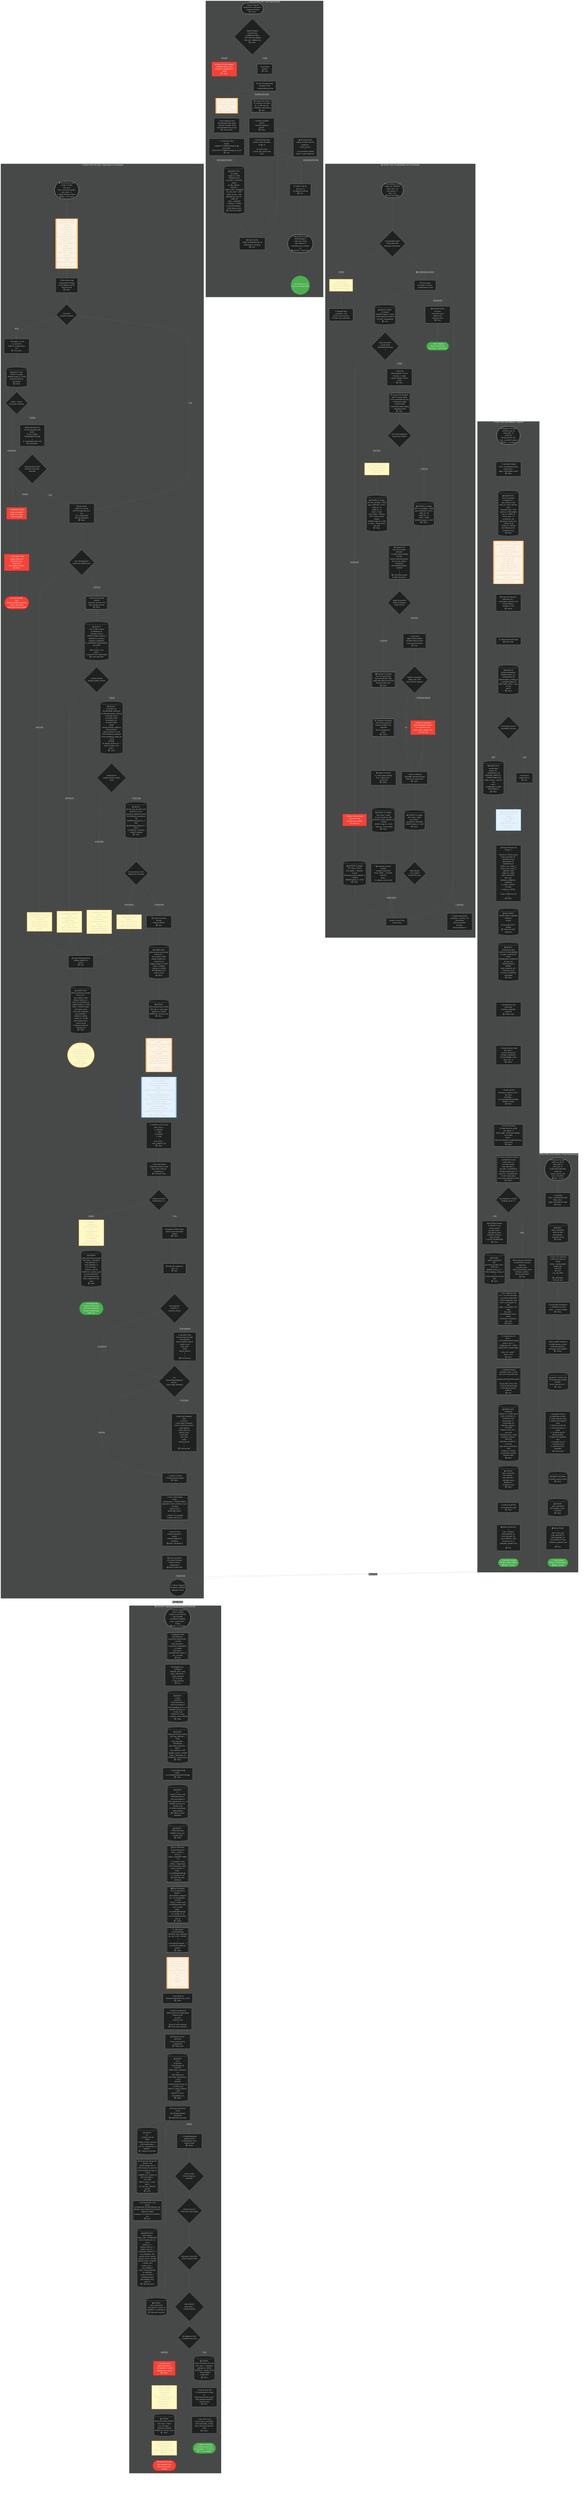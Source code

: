 ---
config:
  theme: dark
  themeVariables:
    primaryColor: '#E8F5E9'
    primaryTextColor: '#1B5E20'
    primaryBorderColor: '#4CAF50'
    lineColor: '#388E3C'
    secondaryColor: '#E3F2FD'
    tertiaryColor: '#FFF3E0'
    noteBkgColor: '#FFFDE7'
    noteBorderColor: '#FBC02D'
  layout: dagre
---
flowchart TB
    %% ═══════════════════════════════════════════════════════════════════════
    %% COMPLETE ML PIPELINE V4 - FULL DETAIL
    %% ═══════════════════════════════════════════════════════════════════════
    %% Purpose: Complete end-to-end ML processing pipeline (detailed)
    %% Scope: API → S3 → ML Parent → Child Tasks → Callback → Stock Batches
    %% Detail: Full implementation with all error paths, retries, validations
    %% Updated: 2025-10-07 | Version: 4.0 | Mermaid v11.3.0+
    %% ═══════════════════════════════════════════════════════════════════════
    %% Changes from v3:
    %% - ALL nodes converted to v11.3.0+ syntax (@{ shape, label })
    %% - Added performance annotations (⏱️ timing, ⚡ parallelism)
    %% - Added edge IDs for critical path highlighting
    %% - Added retry/timeout info (♻️, ⏰)
    %% - Added %% comments for complex sections
    %% - Removed frontend polling (moved to separate diagram 08)
    %% - Improved semantic shapes (cyl, diamond, subproc, stadium)
    %% ═══════════════════════════════════════════════════════════════════════

    %% ═══════════════════════════════════════════════════════════════════════
    %% SECTION 1: API ENTRY POINT
    %% ═══════════════════════════════════════════════════════════════════════
    %% Detail: See flows/02_api_entry_detailed.mmd for line-by-line code

    subgraph API_ENTRY["🎯 API CONTROLLER - POST /api/stock/photo"]
        direction TB

        START@{ shape: stadium, label: "📸 Receive Request
MultipartForm with photos
+ optional metadata
⏱️ ~50ms" }

        VALIDATE_REQUEST@{ shape: diamond, label: "Validate Request
• Content-Type multipart/form-data
• File extensions jpg|png
• File size < 50MB per file
⏱️ ~20ms" }

        RETURN_400@{ shape: rect, label: "❌ Return 400 Bad Request
Invalid file format or size
Response: ValidationError JSON
⏱️ ~10ms" }

        COUNT_PHOTOS@{ shape: rect, label: "Count Photos
len(files)
⏱️ ~1ms" }

        LOOP_PHOTOS@{ shape: rect, label: "📋 Loop Through Photos
for photo in files:
⚡ Sequential processing" }

        GENERATE_UUID@{ shape: subproc, label: "🆔 Generate UUID v4
image_id = uuid.uuid4()
⚠️ CRITICAL: UUID as Primary Key
NOT database SERIAL
⏱️ ~0.1ms per UUID" }

        SAVE_TEMP@{ shape: rect, label: "💾 Save Temporary Files
/tmp/uploads/image_id.jpg
+ optional metadata JSON
/tmp/metadata/image_id.json
⏱️ ~10ms per file" }

        GEN_S3_KEYS@{ shape: rect, label: "🔗 Generate S3 Keys
original: original/YYYY/MM/DD/image_id.jpg
processed: processed/YYYY/MM/DD/image_id_viz.avif
⏱️ ~1ms" }

        INSERT_S3_ROW@{ shape: cyl, label: "📊 INSERT INTO s3_images
image_id = UUID (PRIMARY KEY)
s3_bucket = 'demeterai-photos'
s3_key_original = 'original/...'
content_type = 'image/jpeg'
file_size_bytes = SIZE
upload_source = 'web'
uploaded_by_user_id = USER_ID
status = 'uploaded'
created_at = NOW()

⚠️ NO RETURNING - UUID already exists
⏱️ ~30ms per INSERT" }

        COLLECT_IDS@{ shape: rect, label: "📦 Collect UUIDs
image_ids.append(image_id)
Build array for chunking
⏱️ ~1ms" }

        CREATE_CHUNKS@{ shape: subproc, label: "📦 Create Task Chunks
S3: chunks of 20 UUIDs
ML: 1 UUID per task
⚡ Parallelism optimization
⏱️ ~5ms" }

        LAUNCH_TASKS@{ shape: rect, label: "🚀 LAUNCH CELERY TASKS
⚡ Parallel dispatch to queues
⏱️ ~10ms" }

        CHUNK_S3@{ shape: rect, label: "📤 S3 Upload Tasks
upload_s3_batch.chunks(
  image_ids,
  chunk_size=20
)
⚡ Circuit breaker enabled
Queue: io_queue (gevent)" }

        PARALLEL_ML@{ shape: rect, label: "🤖 ML Processing Tasks
process_photo_ml.delay(
  image_id
)
1 task per UUID
⚡ Queue: gpu_queue (solo pool)" }

        COLLECT_TASK_IDS@{ shape: rect, label: "📋 Collect Task IDs
task_ids = []
For polling by frontend
⏱️ ~1ms" }

        RETURN_RESPONSE@{ shape: stadium, label: "✅ Return 202 Accepted
JSON Response:
• task_ids: List[str]
• total_photos: int
• estimated_time_seconds: int
⏱️ Total API: ~200-300ms" }

        API_END@{ shape: circle, label: "✅ API Response Sent
Client can now poll status" }
    end

    %% ═══════════════════════════════════════════════════════════════════════
    %% SECTION 2: S3 UPLOAD WITH CIRCUIT BREAKER
    %% ═══════════════════════════════════════════════════════════════════════
    %% Detail: See flows/03_s3_upload_circuit_breaker_detailed.mmd
    %% Pattern: Circuit Breaker to prevent S3 API exhaustion

    subgraph S3_UPLOAD_CHUNKS["📤 CELERY TASK: S3 Upload Batch with Circuit Breaker"]
        direction TB

        S3_CHUNK_START@{ shape: stadium, label: "⚙️ Task Receives Chunk
image_ids: List[UUID]
chunk_size = 20
max_retries = 3
bind = True
⏱️ Start time logged" }

        S3_CIRCUIT_CHECK@{ shape: diamond, label: "Circuit Breaker State?
Check failure rate
Threshold: 50% failures" }

        S3_CIRCUIT_REJECT@{ shape: rect, label: "⚠️ Circuit OPEN
Reject task immediately
Raise CircuitBreakerError
⏰ Wait 60s for recovery" }

        S3_SCHEDULE_RETRY@{ shape: rect, label: "⏰ Schedule Retry
countdown = 60s
Wait for circuit recovery
♻️ Celery retry mechanism" }

        S3_LOOP_START@{ shape: rect, label: "📋 Loop Images
for image_id in chunk:
⚡ Sequential per chunk" }

        S3_GET_RECORD@{ shape: cyl, label: "📊 SELECT FROM s3_images
WHERE image_id = UUID
⚠️ Direct query by UUID PK
No JOIN, instantaneous
⏱️ ~5ms" }

        S3_CHECK_FILE@{ shape: diamond, label: "Temp File Exists?
os.path.exists(
  /tmp/uploads/UUID.jpg
)" }

        S3_ERROR_NOTFOUND@{ shape: rect, label: "🚨 ERROR: File Not Found
Log critical error
Possible race condition
Alert ops team" }

        S3_UPDATE_ERROR_NOTFOUND@{ shape: cyl, label: "📊 UPDATE s3_images
SET status = 'failed'
error_details = 'Temp file missing'
processing_status_updated_at = NOW()
WHERE image_id = UUID
⏱️ ~30ms" }

        S3_NEXT_PHOTO@{ shape: rect, label: "Continue to Next Photo
Loop iteration" }

        S3_READ_FILE@{ shape: rect, label: "📖 Read File
with open(path, 'rb') as f:
  file_data = f.read()
+ Read metadata JSON if exists
⏱️ ~10ms" }

        S3_EXTRACT_EXIF@{ shape: subproc, label: "🔍 Extract EXIF Metadata
from PIL import Image
• GPS coordinates (lat, lon)
• Timestamp original
• Camera model
• Resolution (width, height)
• Orientation EXIF
⏱️ ~20ms" }

        S3_CHECK_GPS@{ shape: diamond, label: "Has GPS Coordinates?
Check EXIF GPSInfo" }

        S3_WARNING_GPS@{ shape: rect, label: "⚠️ WARNING (not ERROR)
GPS coordinates missing
Continue with upload
⏱️ ~1ms" }

        S3_UPDATE_NO_GPS@{ shape: cyl, label: "📊 UPDATE s3_images
SET exif_metadata = JSON
gps_coordinates = NULL
width_px = W
height_px = H
status = 'ready'
error_details = 'Missing GPS - needs manual location'
WHERE image_id = UUID

⚠️ Status = 'ready' allows retry later
⏱️ ~40ms" }

        S3_UPLOAD_TRY@{ shape: subproc, label: "☁️ Upload to S3
with circuit_breaker decorator:
  s3_client.upload_fileobj(
    file_data,
    bucket='demeterai-photos',
    key=s3_key_original,
    ExtraArgs={
      'ServerSideEncryption': 'AES256'
    }
  )
⏱️ ~200-500ms per file
♻️ AWS retry built-in" }

        S3_UPDATE_METADATA@{ shape: cyl, label: "📊 UPDATE s3_images
SET exif_metadata = JSON
gps_coordinates = lat, lon
width_px = W
height_px = H
status = 'ready'
WHERE image_id = UUID
⏱️ ~40ms" }

        S3_UPLOAD_CHECK@{ shape: diamond, label: "Upload Successful?
Check S3 response
Status 200 OK" }

        S3_LOG_S3_ERROR@{ shape: rect, label: "📝 Log S3 Error
logger.error(exception)
Increment failure counter
Check circuit threshold
⏱️ ~5ms" }

        S3_CIRCUIT_UPDATE@{ shape: diamond, label: "Failures ≥ Threshold?
failure_rate ≥ 0.50
(50% of recent requests)" }

        S3_OPEN_CIRCUIT@{ shape: rect, label: "🔴 OPEN Circuit Breaker
Block subsequent requests
Alert operations team
Metric: circuit_opened_total
⏰ Timeout: 60s" }

        S3_MOVE_FAILED@{ shape: rect, label: "📁 Move to Failed Dir
/tmp/failed_uploads/UUID.jpg
Preserve for manual retry
⏱️ ~10ms" }

        S3_UPDATE_FAILED@{ shape: cyl, label: "📊 UPDATE s3_images
SET status = 'failed'
error_details = S3_ERROR_MESSAGE
WHERE image_id = UUID
⏱️ ~30ms" }

        S3_RETRY@{ shape: diamond, label: "Retry Attempt
< max_retries?
Current retry count" }

        S3_BACKOFF@{ shape: rect, label: "⏰ Exponential Backoff
countdown = (2^retry) * 60
with full jitter
AWS best practice
♻️ Celery retry(countdown=X)" }

        S3_GENERATE_THUMB@{ shape: subproc, label: "🖼️ Generate Thumbnail
from PIL import Image
img.thumbnail((400, 400), Image.Resampling.LANCZOS)
Maintain aspect ratio
⏱️ ~50ms" }

        S3_COMPRESS_THUMB@{ shape: subproc, label: "🗜️ Compress Thumbnail
AVIF format quality=85
Fallback to WebP if not supported
50% size reduction vs JPEG
⏱️ ~100ms" }

        S3_UPLOAD_THUMB@{ shape: rect, label: "☁️ Upload Thumbnail
s3_client.upload_fileobj()
Key = original_key + '_thumb.avif'
⏱️ ~100ms" }

        S3_UPDATE_SUCCESS@{ shape: cyl, label: "📊 UPDATE s3_images
SET status = 'ready'
s3_key_thumbnail = KEY
processing_status_updated_at = NOW()
WHERE image_id = UUID

✅ Success - Circuit healthy
⏱️ ~40ms" }

        S3_SUCCESS_COUNTER@{ shape: rect, label: "📊 Increment Success Counter
Consider circuit state:
HALF_OPEN → CLOSED transition
Metric: s3_upload_success_total" }

        S3_CHUNK_SUMMARY@{ shape: rect, label: "📊 Generate Chunk Summary
successful_count
failed_count
warnings_count
⏱️ ~1ms" }

        S3_CHUNK_END@{ shape: stadium, label: "✅ Task Complete
Return summary dict
Total chunk: ~4-10 seconds" }
    end

    %% ═══════════════════════════════════════════════════════════════════════
    %% SECTION 3: ML PARENT TASK - YOLO SEGMENTATION
    %% ═══════════════════════════════════════════════════════════════════════
    %% Detail: See flows/04_ml_parent_segmentation_detailed.mmd
    %% GPU Worker: pool=solo (1 worker per GPU, MANDATORY)

    subgraph ML_PROCESSING["🤖 CELERY TASK: ML Parent - Segmentation & Orchestration"]
        direction TB

        ML_START@{ shape: stadium, label: "🎬 Task Receives Input
image_id: UUID
user_id: int
Pool = solo (GPU worker)
max_retries = 1
⚠️ Model Singleton Pattern
⏱️ Total: ~2-3 minutes" }

        ML_LOAD_MODEL@{ shape: subproc, label: "🔧 Load Model Singleton
⚠️ MODIFIED: Pool of models
worker_id = current_worker_id % num_gpus
model_key = f'yolo_v11_seg_{worker_id}'

if model_key not in model_cache:
  model = YOLO('yolo11m-seg.pt')
  model.to(f'cuda:{worker_id}')
  model.fuse()  # Optimize inference
  model_cache[model_key] = model

⏱️ First load: ~2s, Cached: ~1ms
GPU Memory: ~1.5GB" }

        ML_READ_TEMP@{ shape: rect, label: "📖 Read Temp Image
/tmp/uploads/UUID.jpg
⚠️ NO database access
Direct file read
⏱️ ~10ms" }

        ML_CHECK_EXISTS@{ shape: diamond, label: "File Exists?
os.path.exists(path)" }

        ML_FALLBACK_S3@{ shape: rect, label: "🔄 FALLBACK: Try S3
⚠️ Last resort
Check s3_images status first
⏱️ ~5ms query" }

        ML_CHECK_S3_STATUS@{ shape: cyl, label: "📊 SELECT status
FROM s3_images
WHERE image_id = UUID
⚠️ Did S3 task mark SUCCESS?
⏱️ ~10ms" }

        ML_S3_STATUS_CHECK@{ shape: diamond, label: "Status = 'ready'?
S3 upload succeeded" }

        ML_CRITICAL_NOTFOUND@{ shape: rect, label: "🚨 CRITICAL ERROR
Image not available
Status S3 ≠ 'ready'
Cannot proceed" }

        ML_DOWNLOAD_S3@{ shape: rect, label: "☁️ Download from S3
s3_client.download_file(
  bucket,
  s3_key_original,
  /tmp/uploads/UUID.jpg
)
⚠️ Last fallback before error
⏱️ ~300-500ms" }

        ML_S3_DOWNLOAD_CHECK@{ shape: diamond, label: "Download Successful?
Check file exists after download" }

        ML_EXTRACT_EXIF@{ shape: rect, label: "🔍 Extract EXIF
DIRECTLY from file
with PIL.Image.open() as img:
  exif = img.getexif()
NOT from database
⏱️ ~20ms" }

        ML_LOG_FAILURE@{ shape: rect, label: "📝 Log Critical Failure
logger.critical(error)
Send alert to ops (PagerDuty)
Mark session as failed
⏱️ ~50ms" }

        ML_END_FAILURE@{ shape: stadium, label: "❌ Task FAILURE
raise TemporaryFileNotFoundError
Celery will not retry
Manual intervention needed" }

        ML_CHECK_GPS@{ shape: diamond, label: "Has GPS Metadata?
Check exif GPSInfo exists" }

        ML_WARNING_GPS_ML@{ shape: rect, label: "⚠️ WARNING: GPS Missing
⚠️ MODIFIED: Graceful degradation
Status = 'needs_location'
NO further processing
User must assign location manually" }

        ML_CREATE_WARNING_SESSION@{ shape: rect, label: "📋 Create Warning Session
Prepare INSERT for session
⏱️ ~5ms" }

        ML_GEOLOCATE@{ shape: subproc, label: "📍 GEOLOCATION with PostGIS
Extract lat, lon from GPS
Query storage_location
⏱️ ~30ms" }

        ML_QUERY_LOCATION@{ shape: cyl, label: "📊 SELECT
sl.id, sl.code, sl.name,
sl.warehouse_id,
sl.storage_area_id
FROM storage_locations sl
WHERE ST_Contains(
  sl.geojson_coordinates,
  ST_SetSRID(ST_MakePoint(lon, lat), 4326)
)
AND sl.active = true
LIMIT 1

⚠️ Uses SP-GiST spatial index
⏱️ ~15ms with index" }

        ML_LOCATION_FOUND@{ shape: diamond, label: "Location Found?
storage_location_id exists" }

        ML_WARNING_LOCATION@{ shape: rect, label: "⚠️ WARNING: Location Not Found
⚠️ MODIFIED: Graceful degradation
Coordinates outside cultivation area
Status = 'needs_location'
NO further processing" }

        ML_GET_CONFIG@{ shape: cyl, label: "📊 SELECT
slc.product_id,
slc.packaging_catalog_id,
slc.expected_product_state_id,
p.common_name,
p.scientific_name,
pc.diameter_cm,
pc.volume_liters
FROM storage_location_config slc
JOIN products p
  ON slc.product_id = p.id
JOIN packaging_catalog pc
  ON slc.packaging_catalog_id = pc.id
WHERE slc.storage_location_id = ?
AND slc.active = true
LIMIT 1

⏱️ ~20ms" }

        ML_CONFIG_EXISTS@{ shape: diamond, label: "Config Exists?
storage_location_config found" }

        ML_WARNING_CONFIG@{ shape: rect, label: "⚠️ WARNING: Config Missing
⚠️ MODIFIED: Graceful degradation
No config pre-loaded for location
Status = 'needs_config'
NO further processing
Classification is CRITICAL" }

        ML_GET_DENSITY@{ shape: cyl, label: "📊 SELECT
dp.avg_area_per_plant_cm2,
dp.plants_per_m2,
dp.overlap_adjustment_factor
FROM density_parameters dp
WHERE dp.product_id = ?
AND dp.packaging_catalog_id = ?
LIMIT 1

⚠️ CRITICAL: If missing, CANNOT estimate
⏱️ ~15ms" }

        ML_DENSITY_EXISTS@{ shape: diamond, label: "Density Params Exist?
Required for estimation" }

        ML_WARNING_DENSITY@{ shape: rect, label: "⚠️ WARNING: Density Missing
Status = 'needs_calibration'
NO further processing
Manual calibration required" }

        ML_CREATE_SESSION@{ shape: rect, label: "📋 Create Processing Session
Prepare INSERT
⏱️ ~5ms" }

        ML_INSERT_WARNING_SESSION@{ shape: cyl, label: "📊 INSERT INTO
photo_processing_sessions
session_id = gen_random_uuid()
storage_location_id = NULL or LOCATION_ID
original_image_id = UUID
status = 'needs_location'
  OR 'needs_config'
  OR 'needs_calibration'
error_message = SPECIFIC_DETAIL
created_at = NOW()

RETURNING id AS session_id_pk
⚠️ Different status per warning case
⏱️ ~40ms" }

        ML_END_WARNING@{ shape: stadium, label: "⚠️ Task SUCCESS with Warning
Return session_id_pk
Frontend shows warning UI:
• Add location manually
• Configure storage location
• Calibrate density parameters
User can complete manually" }

        ML_INSERT_SESSION@{ shape: cyl, label: "📊 INSERT INTO
photo_processing_sessions
session_id = gen_random_uuid()
storage_location_id = LOCATION_ID
original_image_id = UUID
status = 'pending'
created_at = NOW()

RETURNING id AS session_id_pk
⏱️ ~40ms" }

        ML_UPDATE_PROCESSING@{ shape: cyl, label: "📊 UPDATE
photo_processing_sessions
SET status = 'processing'
updated_at = NOW()
WHERE id = session_id_pk
⏱️ ~30ms" }

        ML_SEGMENT@{ shape: subproc, label: "🔪 YOLO v11 SEGMENTATION
model = model_cache.get_worker_model()
results = model.predict(
  image,
  conf=0.30,  # Confidence threshold
  iou=0.50,   # IoU for NMS
  imgsz=1024, # Input size
  device=f'cuda:{worker_id}',
  half=True   # FP16 inference
)
⏱️ ~500ms
GPU Util: 60-80%" }

        ML_PROCESS_MASKS@{ shape: subproc, label: "📐 Process Segmentation Masks
For each detection:
  mask = result.masks[0].data

  # Morphological smoothing
  kernel = cv2.getStructuringElement(MORPH_ELLIPSE, (5,5))
  mask = cv2.morphologyEx(mask, MORPH_CLOSE, kernel)
  mask = cv2.GaussianBlur(mask, (5,5), 0)

  # Fill holes in mask
  contours = cv2.findContours(mask, RETR_EXTERNAL, CHAIN_APPROX_SIMPLE)
  cv2.drawContours(mask, contours, -1, 255, FILLED)

⏱️ ~200ms per detection" }

        ML_CLASSIFY_MASKS@{ shape: rect, label: "🏷️ Classify by YOLO Class
class_map = {
  0: 'segment',
  1: 'cajon',
  2: 'almacigo',
  3: 'plug'
}
class_name = class_map[class_id]
⏱️ ~10ms" }

        ML_SAVE_MASKS@{ shape: rect, label: "💾 Save Temp Masks
/tmp/masks/session_id_pk/
  class_name_{idx}.npy
  metadata.json
⏱️ ~50ms per mask" }

        ML_CHECK_DETECTED@{ shape: diamond, label: "Detections Found?
len(detections) > 0" }

        ML_NO_DETECTION@{ shape: rect, label: "⚠️ WARNING: No Detections
⚠️ MODIFIED: Specific detail
• 'No segmentation possible'
• 'No plants detected'
• 'Invalid photo (dog/person/etc)'
Photo stored for review" }

        ML_UPDATE_EMPTY@{ shape: cyl, label: "📊 UPDATE
photo_processing_sessions
SET status = 'completed'
total_detected = 0
total_estimated = 0
error_message = SPECIFIC_DETAIL
WHERE id = session_id_pk

⚠️ Session WITHOUT detections/estimations
Photo available for user review
⏱️ ~30ms" }

        ML_END_SUCCESS_EMPTY@{ shape: stadium, label: "✅ Task SUCCESS
Empty but valid result
User can review photo
Re-take if needed (dog photo, etc)" }

        ML_PREPARE_CHORD@{ shape: rect, label: "⚙️ Prepare CHORD Pattern
Celery canvas for parallel children
⏱️ ~10ms" }

        ML_BUILD_TASKS@{ shape: rect, label: "🏗️ Build Task Signatures
tasks = []
⏱️ ~5ms" }

        ML_SEGMENT_TASKS@{ shape: diamond, label: "Has Segments?
'segment' in detected_classes" }

        ML_ADD_SAHI@{ shape: rect, label: "➕ Add SAHI Tasks
for each segment mask:
  tasks.append(
    detect_segment_sahi.si(
      session_id_pk,
      mask_path,
      config,
      density_params
    )
  )
⏱️ ~5ms per task" }

        ML_CHECK_BOXES@{ shape: diamond, label: "Has Boxes/Plugs/Seedlings?
classes ∩ {'cajon','plug','almacigo'}" }

        ML_ADD_DIRECT@{ shape: rect, label: "➕ Add Direct Detection Tasks
for class in ['cajon','plug','almacigo']:
  if class in detected_classes:
    tasks.append(
      detect_direct.si(
        session_id_pk,
        mask_path,
        class_type,
        config,
        density_params
      )
    )
⏱️ ~5ms per task" }

        ML_LAUNCH_CHORD@{ shape: rect, label: "🚀 LAUNCH CHORD
⚡ Parallel execution pattern
⏱️ ~20ms" }

        ML_CHORD_STRUCTURE@{ shape: subproc, label: "🎼 Celery Chord Pattern
chord(
  group(*tasks),  # Parallel children
  aggregate_results.s(session_id_pk)  # Callback
).apply_async(
  queue='gpu_queue'
)
⚡ Children run in parallel
Callback waits for ALL" }

        ML_EXECUTE_CHORD@{ shape: rect, label: "⚡ Execute Async
Children spawned in parallel
Callback triggered on completion
⏱️ Async, non-blocking" }

        ML_WAIT@{ shape: rect, label: "⏳ Parent Task WAIT
GPU worker released
Children execute independently
⏱️ Parent finishes here" }

        ML_CALLBACK_TRIGGER@{ shape: circle, label: "🔔 Callback Triggered
All children completed
Aggregate results" }
    end

    %% ═══════════════════════════════════════════════════════════════════════
    %% SECTION 4: SAHI CHILD TASK - SEGMENT DETECTION
    %% ═══════════════════════════════════════════════════════════════════════
    %% Detail: See flows/05_sahi_detection_child_detailed.mmd
    %% SAHI: Slicing Aided Hyper Inference for high-res images

    subgraph CHILD_SAHI["🎯 CHILD TASK: SAHI Detection - Segments"]
        direction TB

        SAHI_START@{ shape: stadium, label: "⚙️ Signature Receives
session_id_pk: int
mask_path: str
config: dict
density_params: dict
Pool = solo (GPU worker)
⏱️ Total: ~1-2 minutes" }

        SAHI_LOAD_MASK@{ shape: rect, label: "📖 Load Mask & Apply
mask = np.load(mask_path)
image_crop = apply_mask(original, mask)
⏱️ ~50ms" }

        SAHI_CREATE_MOVEMENT@{ shape: cyl, label: "📊 INSERT INTO stock_movements
movement_id = gen_random_uuid()
batch_id = NULL (will link later)
movement_type = 'foto'
quantity = 0 (will update)
user_id = USER_ID
source_type = 'ia'
is_inbound = true
processing_session_id = session_id_pk
created_at = NOW()

RETURNING id AS movement_id_pk
⏱️ ~40ms" }

        SAHI_DETECT@{ shape: subproc, label: "🤖 SAHI Slicing + Detection
⚠️ MODIFIED: All-in-one with library

from sahi.predict import get_sliced_prediction
result = get_sliced_prediction(
  image_crop,
  detection_model=sahi_wrapped_model,
  slice_height=640,
  slice_width=640,
  overlap_height_ratio=0.2,
  overlap_width_ratio=0.2,
  postprocess_type='NMS',
  postprocess_match_threshold=0.5
)

⚠️ Library handles: slice, detect, NMS automatic
⏱️ ~1-2 minutes (high-res images)
GPU Util: 80-90%" }

        SAHI_COLLECT_DETS@{ shape: rect, label: "📦 Collect All Detections
detections_list = result.object_prediction_list
Extract: bboxes, confidence, class
⏱️ ~100ms" }

        SAHI_GET_CLASSIFICATION@{ shape: rect, label: "🏷️ Get/Create Classification
⏱️ ~50ms total" }

        SAHI_QUERY_CLASS@{ shape: cyl, label: "📊 SELECT id
FROM classifications
WHERE product_id = config['product_id']
AND packaging_catalog_id = config['packaging_id']
AND model_version = 'yolo-v11-seg'
LIMIT 1
⏱️ ~20ms" }

        SAHI_CLASS_EXISTS@{ shape: diamond, label: "Classification Exists?
classification_id found" }

        SAHI_CREATE_CLASS@{ shape: cyl, label: "📊 INSERT INTO classifications
product_id = config['product_id']
packaging_catalog_id = config['packaging_id']
model_version = 'yolo-v11-seg'
name = config['product_name']
RETURNING id
⏱️ ~40ms" }

        SAHI_USE_CLASS@{ shape: rect, label: "Use Existing
classification_id
⏱️ ~1ms" }

        SAHI_BULK_INSERT@{ shape: rect, label: "⚡ BULK INSERT Detections
⚠️ NOTE: asyncpg future upgrade
For now: ORM bulk operations
If performance critical: asyncpg COPY
⏱️ ~10ms" }

        SAHI_PREPARE_RECORDS@{ shape: rect, label: "📋 Prepare Records List
records = [
  {
    'session_id': session_id_pk,
    'stock_movement_id': movement_id_pk,
    'classification_id': classification_id,
    'center_x_px': center_x,
    'center_y_px': center_y,
    'width_px': width,
    'height_px': height,
    'bbox_coordinates': bbox_json,
    'detection_confidence': confidence,
    'is_empty_container': is_empty,
    'created_at': NOW()
  }
  for det in detections_list
]
⏱️ ~50ms" }

        SAHI_BULK_OP@{ shape: cyl, label: "📊 Bulk INSERT
db.bulk_insert_mappings(
  Detection,
  records
)
OR asyncpg COPY if needed
⏱️ ~200ms for 1000 detections" }

        SAHI_COUNT_DETECTIONS@{ shape: cyl, label: "📊 SELECT
COUNT(*) AS total,
COUNT(*) FILTER (WHERE is_empty_container) AS empty,
AVG(detection_confidence) AS avg_conf
FROM detections
WHERE stock_movement_id = movement_id_pk

⚠️ Query on partitioned table (daily)
⏱️ ~30ms" }

        SAHI_ESTIMATION@{ shape: rect, label: "📏 ESTIMATION: Area Remaining
Calculate undetected vegetation
⏱️ ~500ms total" }

        SAHI_CREATE_DET_MASK@{ shape: rect, label: "🎨 Create Detection Mask
det_mask = np.zeros_like(mask)
for bbox in detections:
  cv2.rectangle(det_mask, bbox, 255, -1)
⏱️ ~100ms" }

        SAHI_SUBTRACT@{ shape: rect, label: "➖ Subtract Masks
remaining = segment_mask - det_mask
remaining = cv2.morphologyEx(remaining, MORPH_OPEN)
⏱️ ~50ms" }

        SAHI_DIVIDE_BANDS@{ shape: subproc, label: "📏 DIVIDE into Bands
⚠️ NEW CRITICAL STEP
num_bands = 5
band_height = remaining.shape[0] / num_bands
bands = split_into_horizontal_bands(remaining, num_bands)
⏱️ ~20ms" }

        SAHI_CHECK_BAND_DETS@{ shape: subproc, label: "🔍 Check Detections in Bands
⚠️ MODIFIED FLOW
band_areas = []
for band in bands:
  band_detections = get_dets_in_band(band)
  if len(band_detections) > 0:
    avg_area = mean([det.area for det in band_dets])
    band_areas.append(avg_area)
⏱️ ~100ms" }

        SAHI_HAS_BAND_DETS@{ shape: diamond, label: "Has Detections in Bands?
len(band_areas) > 0" }

        SAHI_USE_AVG_AREA@{ shape: rect, label: "📊 Use Band Average
⚠️ PRIORITY over density_params
avg_plant_area = mean(band_areas)
estimation_method = 'band_average'
⚠️ AUTO-CALIBRATION
⏱️ ~10ms" }

        SAHI_UPDATE_DENSITY@{ shape: cyl, label: "📊 UPDATE density_parameters
SET avg_area_per_plant_cm2 = NEW_AVG
WHERE product_id = ?
AND packaging_catalog_id = ?

⚠️ Auto-calibration with real data
⏱️ ~30ms" }

        SAHI_HSV_FILTER@{ shape: subproc, label: "🌿 HSV Vegetation Filter
hsv = cv2.cvtColor(image, cv2.COLOR_BGR2HSV)
# Green vegetation range
lower = np.array([35, 40, 40])
upper = np.array([85, 255, 255])
veg_mask = cv2.inRange(hsv, lower, upper)
remaining = remaining & veg_mask
⏱️ ~100ms" }

        SAHI_USE_DENSITY@{ shape: rect, label: "📊 Use density_parameters
⚠️ FALLBACK if no band detections
avg_plant_area = density_params['avg_area']
estimation_method = 'density_parameters'
⏱️ ~5ms" }

        SAHI_CALC_AREA@{ shape: subproc, label: "📐 Calculate Area cm²
pixels = cv2.countNonZero(remaining)
pixel_to_cm2 = (
  config['area_m2'] * 10000 /
  (image.width * image.height)
)
area_cm2 = pixels * pixel_to_cm2
⏱️ ~20ms" }

        SAHI_CALCULATE@{ shape: subproc, label: "🧮 Calculate Estimate
estimated_count = round(
  area_cm2 / avg_plant_area
  * density_params['overlap_factor']
)
⚠️ avg_plant_area can be:
  • From bands (prioritized)
  • From density_params (fallback)
⏱️ ~5ms" }

        SAHI_INSERT_EST@{ shape: cyl, label: "📊 INSERT INTO estimations
session_id = session_id_pk
stock_movement_id = movement_id_pk
classification_id = classification_id
vegetation_polygon = GeoJSON
detected_area_cm2 = area_cm2
estimated_count = count
calculation_method = METHOD
estimation_confidence = 0.70-0.85
used_density_parameters = bool
created_at = NOW()

⚠️ calculation_method indicates origin
⏱️ ~40ms" }

        SAHI_UPDATE_MOVEMENT@{ shape: cyl, label: "📊 UPDATE stock_movements
SET quantity = total_detected + estimated_count
WHERE id = movement_id_pk
⏱️ ~30ms" }

        SAHI_CLEANUP@{ shape: rect, label: "🧹 Cleanup Temp Files
os.remove(mask_path)
⏱️ ~10ms" }

        SAHI_RETURN@{ shape: rect, label: "📤 Return Results Dict
{
  'class': 'segment',
  'total_detected': int,
  'total_estimated': int,
  'avg_confidence': float,
  'movement_id': int,
  'calibration_updated': bool
}
⏱️ ~5ms" }

        SAHI_END@{ shape: stadium, label: "✅ Child Task Complete
Return to Chord callback
⏱️ Total: ~1-2 min" }
    end

    %% ═══════════════════════════════════════════════════════════════════════
    %% SECTION 5: BOXES/PLUGS CHILD TASK - DIRECT DETECTION
    %% ═══════════════════════════════════════════════════════════════════════
    %% Detail: See flows/06_boxes_plugs_detection_detailed.mmd
    %% Direct YOLO without SAHI (for boxes, plugs, seedling trays)

    subgraph CHILD_BOXES["📦 CHILD TASK: Direct Detection - Boxes/Plugs/Seedlings"]
        direction TB

        BOXES_START@{ shape: stadium, label: "⚙️ Signature Receives
session_id_pk: int
mask_path: str
class_type: str ('cajon'|'plug'|'almacigo')
config: dict
density_params: dict
Pool = solo (GPU)
⏱️ Total: ~30-60s" }

        BOXES_LOAD@{ shape: rect, label: "📖 Load Mask
mask = np.load(mask_path)
image_crop = apply_mask(original, mask)
⏱️ ~50ms" }

        BOXES_CREATE_MOVEMENT@{ shape: cyl, label: "📊 INSERT stock_movements
Similar to SAHI
RETURNING movement_id_pk
⏱️ ~40ms" }

        BOXES_DETECT@{ shape: subproc, label: "🤖 Direct YOLO Detection
⚠️ WITHOUT SAHI (no slicing)
results = model.predict(
  image_crop,
  conf=0.30,
  iou=0.45,
  max_det=2000
)
⏱️ ~200-500ms
GPU Util: 60%" }

        BOXES_GET_CLASS@{ shape: rect, label: "🏷️ Get/Create Classification
⚠️ SAME flow as SAHI
Query → Create if needed
⏱️ ~50ms" }

        BOXES_BULK_INSERT@{ shape: rect, label: "⚡ BULK INSERT Detections
⚠️ SAME pattern as SAHI
ORM bulk operations
asyncpg as future upgrade
⏱️ ~200ms" }

        BOXES_COUNT@{ shape: cyl, label: "📊 SELECT COUNT, AVG
FROM detections partition
WHERE stock_movement_id = ?
⏱️ ~30ms" }

        BOXES_ESTIMATE@{ shape: rect, label: "📏 Estimation Process
⚠️ SAME flow as SAHI:
1. Create detection mask
2. Subtract from segment mask
3. Divide into bands (5)
4. Check detections in bands
5. Use band avg OR density_params
6. Apply HSV vegetation filter
7. Calculate area cm²
8. Estimate count
9. Update density if applicable
⏱️ ~500ms total" }

        BOXES_INSERT_EST@{ shape: cyl, label: "📊 INSERT estimations
⚠️ SAME schema as SAHI
⏱️ ~40ms" }

        BOXES_UPDATE_MOV@{ shape: cyl, label: "📊 UPDATE stock_movements
SET quantity = total + estimated
⏱️ ~30ms" }

        BOXES_RETURN@{ shape: rect, label: "📤 Return Results
{
  'class': class_type,
  'total_detected': int,
  'total_estimated': int,
  'avg_confidence': float,
  'calibration_updated': bool
}
⏱️ ~5ms" }

        BOXES_END@{ shape: stadium, label: "✅ Child Complete
Return to Chord callback
⏱️ Total: ~30-60s" }
    end

    %% ═══════════════════════════════════════════════════════════════════════
    %% SECTION 6: CALLBACK - AGGREGATE RESULTS & CREATE BATCHES
    %% ═══════════════════════════════════════════════════════════════════════
    %% Detail: See flows/07_callback_aggregate_batches_detailed.mmd
    %% Triggered when ALL child tasks complete (Chord callback)

    subgraph CALLBACK_AGGREGATE["📊 CALLBACK: Aggregate Results & Generate Visualization"]
        direction TB

        CALLBACK_START@{ shape: stadium, label: "🔔 Callback Triggered
results: List[dict]
session_id_pk extracted from results[0]
All children completed
Pool = prefork (CPU worker)
⏱️ Total: ~1-2 minutes" }

        CALLBACK_SUM@{ shape: subproc, label: "➕ Aggregate Totals
total_detected = sum(r['total_detected'] for r in results)
total_estimated = sum(r['total_estimated'] for r in results)
total_empty = sum(r.get('total_empty', 0) for r in results)
⏱️ ~5ms" }

        CALLBACK_AVG@{ shape: rect, label: "📊 Weighted Avg Confidence
weighted_conf = sum(
  r['avg_confidence'] * r['total_detected']
  for r in results
) / total_detected
⏱️ ~5ms" }

        CALLBACK_CATEGORY@{ shape: cyl, label: "📊 SELECT
c.name,
COUNT(*)
FROM detections d
JOIN classifications c
  ON d.classification_id = c.id
WHERE d.session_id = session_id_pk
GROUP BY c.name

→ category_counts JSONB
⏱️ ~50ms" }

        CALLBACK_UPDATE_SESSION@{ shape: cyl, label: "📊 UPDATE photo_processing_sessions
SET total_detected = TOTAL
total_estimated = ESTIMATED
total_empty_containers = EMPTY
avg_confidence = AVG
category_counts = JSONB
status = 'generating_viz'
WHERE id = session_id_pk
⏱️ ~40ms" }

        CALLBACK_LOAD_IMAGE@{ shape: rect, label: "📖 Load Original Image
image = cv2.imread(/tmp/uploads/UUID.jpg)
⏱️ ~50ms" }

        CALLBACK_GET_DETS@{ shape: cyl, label: "📊 SELECT
d.*,
c.name AS class_name
FROM detections d
JOIN classifications c
  ON d.classification_id = c.id
WHERE d.session_id = session_id_pk
⚠️ Partition-aware query (daily partition)
⏱️ ~100ms for 1000 detections" }

        CALLBACK_GET_ESTS@{ shape: cyl, label: "📊 SELECT *
FROM estimations
WHERE session_id = session_id_pk
⏱️ ~50ms" }

        CALLBACK_DRAW_DETS@{ shape: subproc, label: "⭕ Draw Detections
for det in detections:
  center = (center_x, center_y)
  radius = min(width, height) * 0.4

  # Transparent circles
  overlay = image.copy()
  cv2.circle(overlay, center, radius, COLOR, -1)
  image = cv2.addWeighted(image, 0.7, overlay, 0.3, 0)
⏱️ ~200ms for 1000 detections" }

        CALLBACK_DRAW_ESTS@{ shape: subproc, label: "🟦 Draw Estimations
for est in estimations:
  polygon = est['vegetation_polygon']
  pts = np.array(polygon, np.int32)

  overlay = image.copy()
  cv2.fillPoly(overlay, [pts], EST_COLOR)
  image = cv2.addWeighted(image, 0.8, overlay, 0.2, 0)
  cv2.GaussianBlur(overlay, (9,9), 0)
⏱️ ~100ms" }

        CALLBACK_LEGEND@{ shape: subproc, label: "🏷️ Add Legend
cv2.putText(image,
  f'Detected: {total_detected}',
  (10, 30), FONT, 1, WHITE, 2
)
cv2.putText('Estimated: ...')
cv2.putText('Confidence: {avg}%')
⏱️ ~20ms" }

        CALLBACK_COMPRESS@{ shape: subproc, label: "🗜️ Compress Visualization
⚠️ AVIF format (50% smaller than JPEG)
from PIL import Image
img_pil = Image.fromarray(image)
img_pil.save(
  path,
  'AVIF',
  quality=85,
  speed=4
)
⏱️ ~500ms for high-res" }

        CALLBACK_SAVE_TEMP@{ shape: rect, label: "💾 Save Temp Viz
/tmp/processed/session_id_viz.avif
⏱️ ~50ms" }

        CALLBACK_LAUNCH_S3_VIZ@{ shape: rect, label: "🚀 Launch S3 Upload Viz
upload_processed_image.delay(
  session_id_pk,
  viz_path,
  image_id_uuid
)
Queue: io_queue (gevent)
⏱️ ~10ms (async dispatch)" }

        CALLBACK_CREATE_BATCHES@{ shape: rect, label: "📦 CREATE STOCK BATCHES
Group movements by classification
⏱️ ~500ms total" }

        CALLBACK_GROUP_MOVEMENTS@{ shape: cyl, label: "📊 SELECT
sm.id,
sm.quantity,
d.classification_id,
COUNT(*)
FROM stock_movements sm
JOIN detections d
  ON d.stock_movement_id = sm.id
WHERE sm.processing_session_id = session_id_pk
AND d.is_empty_container = false
GROUP BY sm.id, d.classification_id
⏱️ ~80ms" }

        CALLBACK_BATCH_LOOP@{ shape: rect, label: "📋 For Each Movement Group
Loop through grouped movements
⏱️ Sequential processing" }

        CALLBACK_GET_CONFIG@{ shape: cyl, label: "📊 SELECT
slc.*,
c.product_size_id
FROM storage_location_config slc
JOIN classifications c
  ON c.id = classification_id
WHERE ...
⏱️ ~40ms per movement" }

        CALLBACK_FIND_BIN@{ shape: subproc, label: "📊 Find/Create Storage Bin
SELECT sb.id
FROM storage_bins sb
JOIN storage_bin_types sbt
  ON sb.storage_bin_type_id = sbt.id
WHERE sl.id = location_id
AND sbt.category = class_type
AND sb.status = 'active'
LIMIT 1

⚠️ If not exists, CREATE new bin
⏱️ ~50ms" }

        CALLBACK_GEN_CODE@{ shape: subproc, label: "🔤 Generate batch_code
format:
f'LOC{location_id}-PROD{product_id}-{datetime.now().strftime(\"%Y%m%d\")}-{sequence.zfill(3)}'

Example: LOC15-PROD42-20250107-001
⏱️ ~5ms" }

        CALLBACK_INSERT_BATCH@{ shape: cyl, label: "📊 INSERT INTO stock_batches
batch_code = GENERATED
current_storage_bin_id = bin_id
product_id = ?
product_state_id = ?
product_size_id = ?
packaging_catalog_id = ?
has_packaging = true
quantity_initial = quantity
quantity_current = quantity
quantity_empty_containers = empty_count
quality_score = avg_confidence
notes = 'Auto-generated ML detection'
custom_attributes = JSONB(metadata)
RETURNING id AS batch_id
⏱️ ~50ms per batch" }

        CALLBACK_LINK_BATCH@{ shape: cyl, label: "📊 UPDATE stock_movements
SET batch_id = batch_id
WHERE id = movement_id
⏱️ ~30ms per movement" }

        CALLBACK_VERIFY@{ shape: rect, label: "✅ COMPREHENSIVE VERIFICATION
⚠️ IMPROVED: Verify EVERYTHING
⏱️ ~200ms" }

        CALLBACK_CHECK_FK@{ shape: diamond, label: "All FKs Valid?
Check foreign key constraints" }

        CALLBACK_CHECK_BATCHES@{ shape: diamond, label: "Batches Correct?
Check batch data integrity" }

        CALLBACK_CHECK_MOVEMENTS@{ shape: diamond, label: "Movements Consistent?
Check movement data" }

        CALLBACK_CHECK_COUNTS@{ shape: diamond, label: "Counts Match?
batch totals = sum(movements)" }

        CALLBACK_ALL_VALID@{ shape: diamond, label: "All Validations Pass?
Comprehensive check" }

        CALLBACK_LOG_ERROR@{ shape: rect, label: "📝 Log Critical Error
logger.critical(error)
Full traceback + context
Specific failure details
⏱️ ~50ms" }

        CALLBACK_ROLLBACK@{ shape: rect, label: "🔄 PARTIAL Rollback
DELETE FROM stock_batches
WHERE processing_session_id = session_id_pk
Keep detections for debugging
⏱️ ~100ms" }

        CALLBACK_UPDATE_FAILED@{ shape: cyl, label: "📊 UPDATE photo_processing_sessions
SET status = 'failed'
error_message = DETAILED_ERROR
WHERE id = session_id_pk
⏱️ ~40ms" }

        CALLBACK_NO_DELETE_S3@{ shape: rect, label: "⚠️ DO NOT Delete S3
Keep original photo for manual retry
Only mark session as failed
⏱️ ~1ms" }

        CALLBACK_END_FAILURE@{ shape: stadium, label: "❌ Callback FAILURE
Alert operations team
Manual intervention required" }

        CALLBACK_UPDATE_SUCCESS@{ shape: cyl, label: "📊 UPDATE photo_processing_sessions
SET status = 'completed'
updated_at = NOW()
WHERE id = session_id_pk

✅ PROCESSING COMPLETE
⏱️ ~40ms" }

        CALLBACK_CLEANUP@{ shape: rect, label: "🧹 Cleanup Temp Files
rm /tmp/uploads/UUID.jpg
rm /tmp/masks/session_id_pk/*
Keep /tmp/processed/ for 24h (recovery)
⏱️ ~50ms" }

        CALLBACK_GPU_CACHE@{ shape: rect, label: "🔧 Clear GPU Cache
if torch.cuda.is_available():
  torch.cuda.empty_cache()
Every 100 tasks to prevent OOM
⏱️ ~100ms" }

        CALLBACK_END_SUCCESS@{ shape: stadium, label: "✅ Callback SUCCESS
Frontend can poll results
Total pipeline: ~3-5 minutes
⏱️ ~1-2 min callback" }
    end

    %% ═══════════════════════════════════════════════════════════════════════
    %% CONNECTIONS - MAIN FLOW
    %% ═══════════════════════════════════════════════════════════════════════

    %% ───────────────────────────────────────────────────────────────────────
    %% API Entry Flow (Critical Path)
    %% ───────────────────────────────────────────────────────────────────────
    START e1@--> VALIDATE_REQUEST
    VALIDATE_REQUEST e2@-- "❌ Invalid" --> RETURN_400
    VALIDATE_REQUEST e3@-- "✅ Valid" --> COUNT_PHOTOS
    COUNT_PHOTOS e4@--> LOOP_PHOTOS
    LOOP_PHOTOS e5@--> GENERATE_UUID
    GENERATE_UUID e6@--> SAVE_TEMP
    SAVE_TEMP e7@--> GEN_S3_KEYS
    GEN_S3_KEYS e8@--> INSERT_S3_ROW
    INSERT_S3_ROW e9@--> COLLECT_IDS
    COLLECT_IDS e10@--> LOOP_PHOTOS
    LOOP_PHOTOS e11@-- "All photos processed" --> CREATE_CHUNKS
    CREATE_CHUNKS e12@--> LAUNCH_TASKS
    LAUNCH_TASKS e13@--> CHUNK_S3
    LAUNCH_TASKS e14@--> PARALLEL_ML
    CHUNK_S3 e15@--> COLLECT_TASK_IDS
    PARALLEL_ML e16@--> COLLECT_TASK_IDS
    COLLECT_TASK_IDS e17@--> RETURN_RESPONSE
    RETURN_RESPONSE e18@--> API_END

    %% ───────────────────────────────────────────────────────────────────────
    %% API → Workers (Async Spawning)
    %% ───────────────────────────────────────────────────────────────────────
    CHUNK_S3 e19@-. "Async spawn S3 tasks" .-> S3_CHUNK_START
    PARALLEL_ML e20@-. "Async spawn ML tasks" .-> ML_START

    %% ───────────────────────────────────────────────────────────────────────
    %% S3 Upload Worker Flow
    %% ───────────────────────────────────────────────────────────────────────
    S3_CHUNK_START --> S3_CIRCUIT_CHECK
    S3_CIRCUIT_CHECK -- "🔴 OPEN" --> S3_CIRCUIT_REJECT
    S3_CIRCUIT_REJECT --> S3_SCHEDULE_RETRY
    S3_CIRCUIT_CHECK -- "🟢 CLOSED/HALF_OPEN" --> S3_LOOP_START
    S3_LOOP_START --> S3_GET_RECORD
    S3_GET_RECORD --> S3_CHECK_FILE
    S3_CHECK_FILE -- "❌ Not exists" --> S3_ERROR_NOTFOUND
    S3_ERROR_NOTFOUND --> S3_UPDATE_ERROR_NOTFOUND
    S3_UPDATE_ERROR_NOTFOUND --> S3_NEXT_PHOTO
    S3_CHECK_FILE -- "✅ Exists" --> S3_READ_FILE
    S3_READ_FILE --> S3_EXTRACT_EXIF
    S3_EXTRACT_EXIF --> S3_CHECK_GPS
    S3_CHECK_GPS -- "❌ NO GPS" --> S3_WARNING_GPS
    S3_WARNING_GPS --> S3_UPDATE_NO_GPS
    S3_UPDATE_NO_GPS --> S3_UPLOAD_TRY
    S3_CHECK_GPS -- "✅ GPS OK" --> S3_UPDATE_METADATA
    S3_UPDATE_METADATA --> S3_UPLOAD_TRY
    S3_UPLOAD_TRY --> S3_UPLOAD_CHECK
    S3_UPLOAD_CHECK -- "❌ S3 Error" --> S3_LOG_S3_ERROR
    S3_LOG_S3_ERROR --> S3_CIRCUIT_UPDATE
    S3_CIRCUIT_UPDATE -- "✅ Threshold reached" --> S3_OPEN_CIRCUIT
    S3_CIRCUIT_UPDATE -- "No" --> S3_MOVE_FAILED
    S3_OPEN_CIRCUIT --> S3_MOVE_FAILED
    S3_MOVE_FAILED --> S3_UPDATE_FAILED
    S3_UPDATE_FAILED --> S3_RETRY
    S3_RETRY -- "✅ Can retry" --> S3_BACKOFF
    S3_RETRY -- "❌ Max retries" --> S3_NEXT_PHOTO
    S3_UPLOAD_CHECK -- "✅ Success" --> S3_GENERATE_THUMB
    S3_GENERATE_THUMB --> S3_COMPRESS_THUMB
    S3_COMPRESS_THUMB --> S3_UPLOAD_THUMB
    S3_UPLOAD_THUMB --> S3_UPDATE_SUCCESS
    S3_UPDATE_SUCCESS --> S3_SUCCESS_COUNTER
    S3_SUCCESS_COUNTER --> S3_NEXT_PHOTO
    S3_NEXT_PHOTO --> S3_LOOP_START
    S3_LOOP_START -- "All processed" --> S3_CHUNK_SUMMARY
    S3_CHUNK_SUMMARY --> S3_CHUNK_END

    %% ───────────────────────────────────────────────────────────────────────
    %% ML Parent Worker Flow
    %% ───────────────────────────────────────────────────────────────────────
    ML_START --> ML_LOAD_MODEL
    ML_LOAD_MODEL --> ML_READ_TEMP
    ML_READ_TEMP --> ML_CHECK_EXISTS
    ML_CHECK_EXISTS -- "❌ No" --> ML_FALLBACK_S3
    ML_FALLBACK_S3 --> ML_CHECK_S3_STATUS
    ML_CHECK_S3_STATUS --> ML_S3_STATUS_CHECK
    ML_S3_STATUS_CHECK -- "❌ Not ready" --> ML_CRITICAL_NOTFOUND
    ML_S3_STATUS_CHECK -- "✅ Ready" --> ML_DOWNLOAD_S3
    ML_DOWNLOAD_S3 --> ML_S3_DOWNLOAD_CHECK
    ML_S3_DOWNLOAD_CHECK -- "❌ Failed" --> ML_CRITICAL_NOTFOUND
    ML_S3_DOWNLOAD_CHECK -- "✅ OK" --> ML_EXTRACT_EXIF
    ML_CRITICAL_NOTFOUND --> ML_LOG_FAILURE
    ML_LOG_FAILURE --> ML_END_FAILURE
    ML_CHECK_EXISTS -- "✅ Yes" --> ML_EXTRACT_EXIF
    ML_EXTRACT_EXIF --> ML_CHECK_GPS
    ML_CHECK_GPS -- "❌ NO GPS" --> ML_WARNING_GPS_ML
    ML_WARNING_GPS_ML --> ML_CREATE_WARNING_SESSION
    ML_CHECK_GPS -- "✅ GPS OK" --> ML_GEOLOCATE
    ML_GEOLOCATE --> ML_QUERY_LOCATION
    ML_QUERY_LOCATION --> ML_LOCATION_FOUND
    ML_LOCATION_FOUND -- "❌ Not found" --> ML_WARNING_LOCATION
    ML_WARNING_LOCATION --> ML_CREATE_WARNING_SESSION
    ML_LOCATION_FOUND -- "✅ Found" --> ML_GET_CONFIG
    ML_GET_CONFIG --> ML_CONFIG_EXISTS
    ML_CONFIG_EXISTS -- "⚠️ No config" --> ML_WARNING_CONFIG
    ML_CONFIG_EXISTS -- "✅ Has config" --> ML_GET_DENSITY
    ML_WARNING_CONFIG --> ML_CREATE_WARNING_SESSION
    ML_GET_DENSITY --> ML_DENSITY_EXISTS
    ML_DENSITY_EXISTS -- "⚠️ No density" --> ML_WARNING_DENSITY
    ML_WARNING_DENSITY --> ML_CREATE_WARNING_SESSION
    ML_DENSITY_EXISTS -- "✅ Has density" --> ML_CREATE_SESSION
    ML_CREATE_WARNING_SESSION --> ML_INSERT_WARNING_SESSION
    ML_INSERT_WARNING_SESSION --> ML_END_WARNING
    ML_CREATE_SESSION --> ML_INSERT_SESSION
    ML_INSERT_SESSION --> ML_UPDATE_PROCESSING
    ML_UPDATE_PROCESSING --> ML_SEGMENT
    ML_SEGMENT --> ML_PROCESS_MASKS
    ML_PROCESS_MASKS --> ML_CLASSIFY_MASKS
    ML_CLASSIFY_MASKS --> ML_SAVE_MASKS
    ML_SAVE_MASKS --> ML_CHECK_DETECTED
    ML_CHECK_DETECTED -- "❌ None" --> ML_NO_DETECTION
    ML_NO_DETECTION --> ML_UPDATE_EMPTY
    ML_UPDATE_EMPTY --> ML_END_SUCCESS_EMPTY
    ML_CHECK_DETECTED -- "✅ Yes" --> ML_PREPARE_CHORD
    ML_PREPARE_CHORD --> ML_BUILD_TASKS
    ML_BUILD_TASKS --> ML_SEGMENT_TASKS
    ML_SEGMENT_TASKS -- "✅ Has segments" --> ML_ADD_SAHI
    ML_SEGMENT_TASKS -- "No segments" --> ML_CHECK_BOXES
    ML_ADD_SAHI --> ML_CHECK_BOXES
    ML_CHECK_BOXES -- "✅ Has boxes" --> ML_ADD_DIRECT
    ML_CHECK_BOXES -- "No boxes" --> ML_LAUNCH_CHORD
    ML_ADD_DIRECT --> ML_LAUNCH_CHORD
    ML_LAUNCH_CHORD --> ML_CHORD_STRUCTURE
    ML_CHORD_STRUCTURE --> ML_EXECUTE_CHORD
    ML_EXECUTE_CHORD --> ML_WAIT
    ML_WAIT --> ML_CALLBACK_TRIGGER

    %% ───────────────────────────────────────────────────────────────────────
    %% SAHI Child Task Flow
    %% ───────────────────────────────────────────────────────────────────────
    SAHI_START --> SAHI_LOAD_MASK
    SAHI_LOAD_MASK --> SAHI_CREATE_MOVEMENT
    SAHI_CREATE_MOVEMENT --> SAHI_DETECT
    SAHI_DETECT --> SAHI_COLLECT_DETS
    SAHI_COLLECT_DETS --> SAHI_GET_CLASSIFICATION
    SAHI_GET_CLASSIFICATION --> SAHI_QUERY_CLASS
    SAHI_QUERY_CLASS --> SAHI_CLASS_EXISTS
    SAHI_CLASS_EXISTS -- "❌ No" --> SAHI_CREATE_CLASS
    SAHI_CLASS_EXISTS -- "✅ Yes" --> SAHI_USE_CLASS
    SAHI_CREATE_CLASS --> SAHI_BULK_INSERT
    SAHI_USE_CLASS --> SAHI_BULK_INSERT
    SAHI_BULK_INSERT --> SAHI_PREPARE_RECORDS
    SAHI_PREPARE_RECORDS --> SAHI_BULK_OP
    SAHI_BULK_OP --> SAHI_COUNT_DETECTIONS
    SAHI_COUNT_DETECTIONS --> SAHI_ESTIMATION
    SAHI_ESTIMATION --> SAHI_CREATE_DET_MASK
    SAHI_CREATE_DET_MASK --> SAHI_SUBTRACT
    SAHI_SUBTRACT --> SAHI_DIVIDE_BANDS
    SAHI_DIVIDE_BANDS --> SAHI_CHECK_BAND_DETS
    SAHI_CHECK_BAND_DETS --> SAHI_HAS_BAND_DETS
    SAHI_HAS_BAND_DETS -- "✅ Yes" --> SAHI_USE_AVG_AREA
    SAHI_USE_AVG_AREA --> SAHI_UPDATE_DENSITY
    SAHI_UPDATE_DENSITY --> SAHI_HSV_FILTER
    SAHI_HAS_BAND_DETS -- "❌ No" --> SAHI_USE_DENSITY
    SAHI_USE_DENSITY --> SAHI_HSV_FILTER
    SAHI_HSV_FILTER --> SAHI_CALC_AREA
    SAHI_CALC_AREA --> SAHI_CALCULATE
    SAHI_CALCULATE --> SAHI_INSERT_EST
    SAHI_INSERT_EST --> SAHI_UPDATE_MOVEMENT
    SAHI_UPDATE_MOVEMENT --> SAHI_CLEANUP
    SAHI_CLEANUP --> SAHI_RETURN
    SAHI_RETURN --> SAHI_END

    %% ───────────────────────────────────────────────────────────────────────
    %% Boxes/Plugs Child Task Flow
    %% ───────────────────────────────────────────────────────────────────────
    BOXES_START --> BOXES_LOAD
    BOXES_LOAD --> BOXES_CREATE_MOVEMENT
    BOXES_CREATE_MOVEMENT --> BOXES_DETECT
    BOXES_DETECT --> BOXES_GET_CLASS
    BOXES_GET_CLASS --> BOXES_BULK_INSERT
    BOXES_BULK_INSERT --> BOXES_COUNT
    BOXES_COUNT --> BOXES_ESTIMATE
    BOXES_ESTIMATE --> BOXES_INSERT_EST
    BOXES_INSERT_EST --> BOXES_UPDATE_MOV
    BOXES_UPDATE_MOV --> BOXES_RETURN
    BOXES_RETURN --> BOXES_END

    %% ───────────────────────────────────────────────────────────────────────
    %% Child Tasks → Callback
    %% ───────────────────────────────────────────────────────────────────────
    SAHI_END e21@-. "Return result" .-> ML_CALLBACK_TRIGGER
    BOXES_END e22@-. "Return result" .-> ML_CALLBACK_TRIGGER
    ML_CALLBACK_TRIGGER e23@-. "Trigger callback" .-> CALLBACK_START

    %% ───────────────────────────────────────────────────────────────────────
    %% Callback Aggregation Flow
    %% ───────────────────────────────────────────────────────────────────────
    CALLBACK_START --> CALLBACK_SUM
    CALLBACK_SUM --> CALLBACK_AVG
    CALLBACK_AVG --> CALLBACK_CATEGORY
    CALLBACK_CATEGORY --> CALLBACK_UPDATE_SESSION
    CALLBACK_UPDATE_SESSION --> CALLBACK_LOAD_IMAGE
    CALLBACK_LOAD_IMAGE --> CALLBACK_GET_DETS
    CALLBACK_GET_DETS --> CALLBACK_GET_ESTS
    CALLBACK_GET_ESTS --> CALLBACK_DRAW_DETS
    CALLBACK_DRAW_DETS --> CALLBACK_DRAW_ESTS
    CALLBACK_DRAW_ESTS --> CALLBACK_LEGEND
    CALLBACK_LEGEND --> CALLBACK_COMPRESS
    CALLBACK_COMPRESS --> CALLBACK_SAVE_TEMP
    CALLBACK_SAVE_TEMP --> CALLBACK_LAUNCH_S3_VIZ
    CALLBACK_LAUNCH_S3_VIZ --> CALLBACK_CREATE_BATCHES
    CALLBACK_CREATE_BATCHES --> CALLBACK_GROUP_MOVEMENTS
    CALLBACK_GROUP_MOVEMENTS --> CALLBACK_BATCH_LOOP
    CALLBACK_BATCH_LOOP --> CALLBACK_GET_CONFIG
    CALLBACK_GET_CONFIG --> CALLBACK_FIND_BIN
    CALLBACK_FIND_BIN --> CALLBACK_GEN_CODE
    CALLBACK_GEN_CODE --> CALLBACK_INSERT_BATCH
    CALLBACK_INSERT_BATCH --> CALLBACK_LINK_BATCH
    CALLBACK_LINK_BATCH --> CALLBACK_BATCH_LOOP
    CALLBACK_BATCH_LOOP -- "All done" --> CALLBACK_VERIFY
    CALLBACK_VERIFY --> CALLBACK_CHECK_FK
    CALLBACK_CHECK_FK --> CALLBACK_CHECK_BATCHES
    CALLBACK_CHECK_BATCHES --> CALLBACK_CHECK_MOVEMENTS
    CALLBACK_CHECK_MOVEMENTS --> CALLBACK_CHECK_COUNTS
    CALLBACK_CHECK_COUNTS --> CALLBACK_ALL_VALID
    CALLBACK_ALL_VALID -- "❌ ERROR" --> CALLBACK_LOG_ERROR
    CALLBACK_LOG_ERROR --> CALLBACK_ROLLBACK
    CALLBACK_ROLLBACK --> CALLBACK_UPDATE_FAILED
    CALLBACK_UPDATE_FAILED --> CALLBACK_NO_DELETE_S3
    CALLBACK_NO_DELETE_S3 --> CALLBACK_END_FAILURE
    CALLBACK_ALL_VALID -- "✅ OK" --> CALLBACK_UPDATE_SUCCESS
    CALLBACK_UPDATE_SUCCESS --> CALLBACK_CLEANUP
    CALLBACK_CLEANUP --> CALLBACK_GPU_CACHE
    CALLBACK_GPU_CACHE --> CALLBACK_END_SUCCESS

    %% ═══════════════════════════════════════════════════════════════════════
    %% STYLING - CRITICAL PATH & NODE TYPES
    %% ═══════════════════════════════════════════════════════════════════════

    %% Critical Path (API Entry → Task Dispatch)
    e1@{ class: critical-path }
    e3@{ class: critical-path }
    e4@{ class: critical-path }
    e5@{ class: critical-path }
    e6@{ class: critical-path }
    e7@{ class: critical-path }
    e8@{ class: critical-path }
    e9@{ class: critical-path }
    e12@{ class: critical-path }
    e13@{ class: critical-path }
    e14@{ class: critical-path }
    e17@{ class: critical-path }
    e18@{ class: critical-path }

    %% Class Definitions
    classDef criticalPath stroke:#FF6B6B,stroke-width:4px,color:#fff
    classDef errorStyle fill:#f44336,color:#fff,stroke:#b71c1c,stroke-width:2px
    classDef successStyle fill:#4CAF50,color:#fff,stroke:#2E7D32,stroke-width:2px
    classDef warningStyle fill:#FFF9C4,stroke:#F9A825,stroke-width:2px
    classDef processStyle fill:#E3F2FD,stroke:#1976D2,stroke-width:2px
    classDef criticalProcessStyle fill:#FFF3E0,stroke:#F57C00,stroke-width:3px

    %% Error Nodes
    RETURN_400:::errorStyle
    S3_ERROR_NOTFOUND:::errorStyle
    S3_OPEN_CIRCUIT:::errorStyle
    ML_CRITICAL_NOTFOUND:::errorStyle
    ML_LOG_FAILURE:::errorStyle
    ML_END_FAILURE:::errorStyle
    CALLBACK_LOG_ERROR:::errorStyle
    CALLBACK_END_FAILURE:::errorStyle

    %% Warning Nodes
    S3_WARNING_GPS:::warningStyle
    S3_CIRCUIT_REJECT:::warningStyle
    ML_WARNING_GPS_ML:::warningStyle
    ML_WARNING_LOCATION:::warningStyle
    ML_WARNING_CONFIG:::warningStyle
    ML_WARNING_DENSITY:::warningStyle
    ML_END_WARNING:::warningStyle
    ML_NO_DETECTION:::warningStyle
    CALLBACK_ROLLBACK:::warningStyle
    CALLBACK_NO_DELETE_S3:::warningStyle

    %% Success Nodes
    API_END:::successStyle
    S3_CHUNK_END:::successStyle
    ML_END_SUCCESS_EMPTY:::successStyle
    SAHI_END:::successStyle
    BOXES_END:::successStyle
    CALLBACK_END_SUCCESS:::successStyle

    %% Critical Process Nodes (GPU, Model Loading, Segmentation, SAHI)
    GENERATE_UUID:::criticalProcessStyle
    ML_LOAD_MODEL:::criticalProcessStyle
    ML_SEGMENT:::criticalProcessStyle
    ML_PROCESS_MASKS:::processStyle
    SAHI_DETECT:::criticalProcessStyle
    SAHI_BULK_INSERT:::processStyle
    CALLBACK_COMPRESS:::criticalProcessStyle